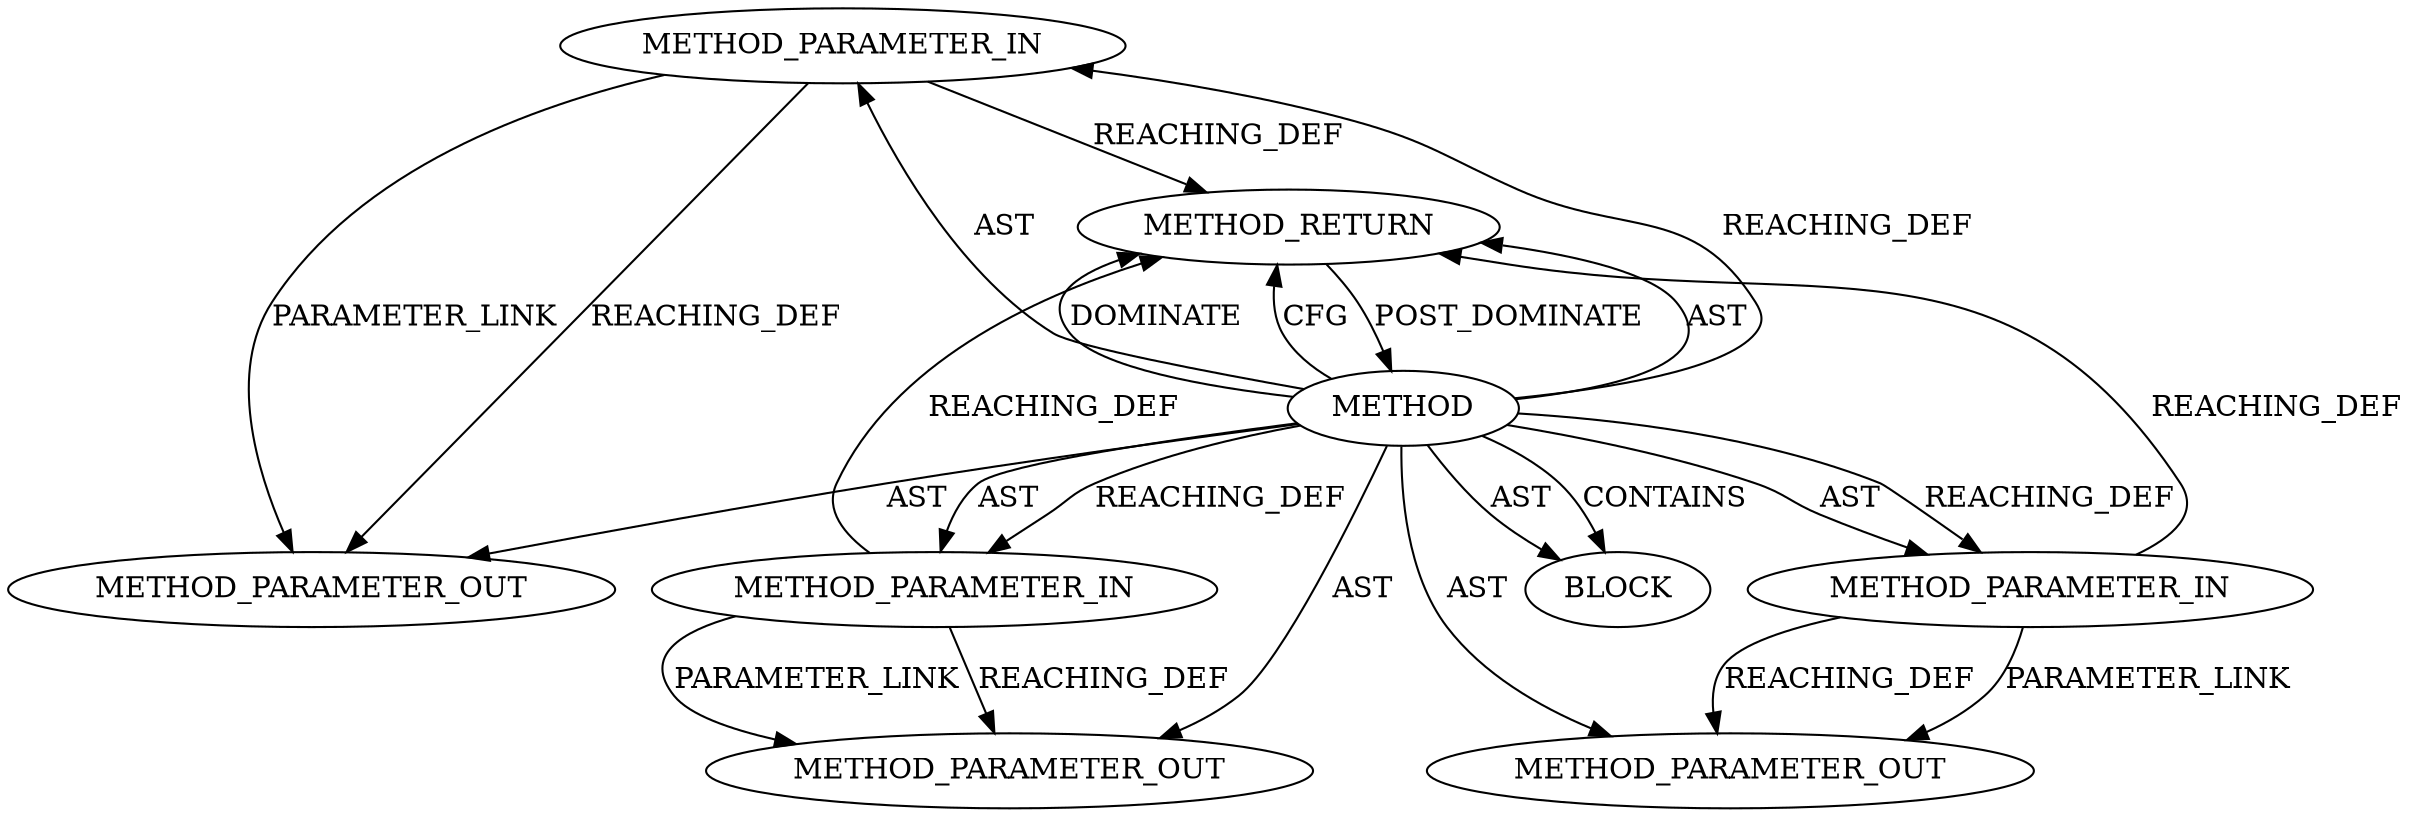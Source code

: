 digraph {
  21935 [label=METHOD_PARAMETER_OUT ORDER=1 CODE="p1" IS_VARIADIC=false TYPE_FULL_NAME="ANY" EVALUATION_STRATEGY="BY_VALUE" INDEX=1 NAME="p1"]
  19824 [label=BLOCK ORDER=1 ARGUMENT_INDEX=1 CODE="<empty>" TYPE_FULL_NAME="ANY"]
  19821 [label=METHOD_PARAMETER_IN ORDER=1 CODE="p1" IS_VARIADIC=false TYPE_FULL_NAME="ANY" EVALUATION_STRATEGY="BY_VALUE" INDEX=1 NAME="p1"]
  19823 [label=METHOD_PARAMETER_IN ORDER=3 CODE="p3" IS_VARIADIC=false TYPE_FULL_NAME="ANY" EVALUATION_STRATEGY="BY_VALUE" INDEX=3 NAME="p3"]
  21937 [label=METHOD_PARAMETER_OUT ORDER=3 CODE="p3" IS_VARIADIC=false TYPE_FULL_NAME="ANY" EVALUATION_STRATEGY="BY_VALUE" INDEX=3 NAME="p3"]
  19820 [label=METHOD AST_PARENT_TYPE="NAMESPACE_BLOCK" AST_PARENT_FULL_NAME="<global>" ORDER=0 CODE="<empty>" FULL_NAME="list_for_each_entry_from_rcu" IS_EXTERNAL=true FILENAME="<empty>" SIGNATURE="" NAME="list_for_each_entry_from_rcu"]
  19825 [label=METHOD_RETURN ORDER=2 CODE="RET" TYPE_FULL_NAME="ANY" EVALUATION_STRATEGY="BY_VALUE"]
  21936 [label=METHOD_PARAMETER_OUT ORDER=2 CODE="p2" IS_VARIADIC=false TYPE_FULL_NAME="ANY" EVALUATION_STRATEGY="BY_VALUE" INDEX=2 NAME="p2"]
  19822 [label=METHOD_PARAMETER_IN ORDER=2 CODE="p2" IS_VARIADIC=false TYPE_FULL_NAME="ANY" EVALUATION_STRATEGY="BY_VALUE" INDEX=2 NAME="p2"]
  19822 -> 21936 [label=PARAMETER_LINK ]
  19820 -> 19821 [label=REACHING_DEF VARIABLE=""]
  19820 -> 19824 [label=CONTAINS ]
  19820 -> 21935 [label=AST ]
  19820 -> 19825 [label=AST ]
  19820 -> 21936 [label=AST ]
  19820 -> 19821 [label=AST ]
  19820 -> 19825 [label=DOMINATE ]
  19820 -> 21937 [label=AST ]
  19823 -> 21937 [label=REACHING_DEF VARIABLE="p3"]
  19821 -> 19825 [label=REACHING_DEF VARIABLE="p1"]
  19821 -> 21935 [label=REACHING_DEF VARIABLE="p1"]
  19820 -> 19824 [label=AST ]
  19820 -> 19823 [label=REACHING_DEF VARIABLE=""]
  19822 -> 19825 [label=REACHING_DEF VARIABLE="p2"]
  19820 -> 19823 [label=AST ]
  19825 -> 19820 [label=POST_DOMINATE ]
  19820 -> 19822 [label=AST ]
  19820 -> 19825 [label=CFG ]
  19823 -> 21937 [label=PARAMETER_LINK ]
  19823 -> 19825 [label=REACHING_DEF VARIABLE="p3"]
  19821 -> 21935 [label=PARAMETER_LINK ]
  19820 -> 19822 [label=REACHING_DEF VARIABLE=""]
  19822 -> 21936 [label=REACHING_DEF VARIABLE="p2"]
}
